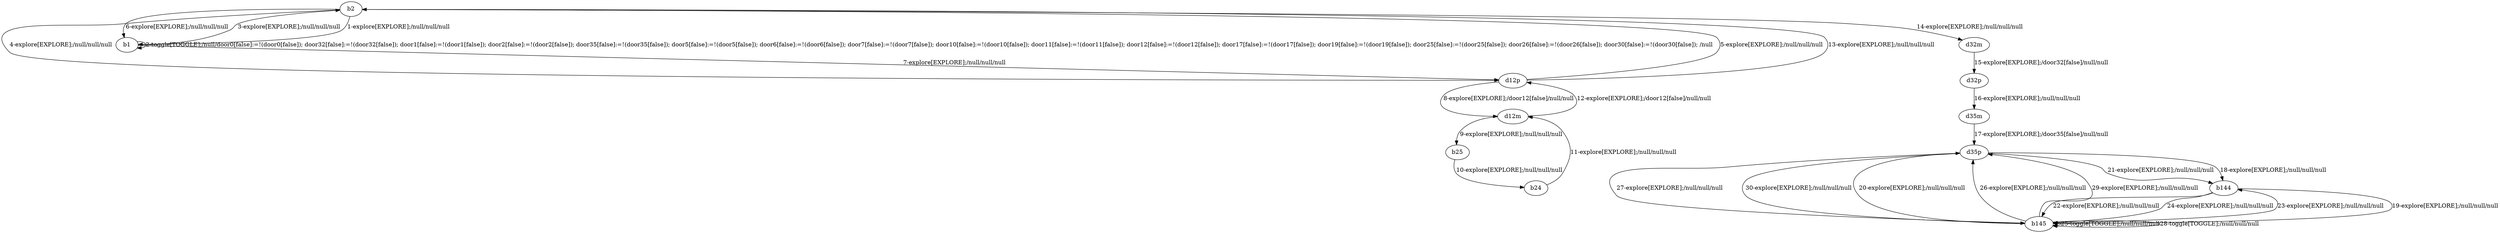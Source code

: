 # Total number of goals covered by this test: 1
# b145 --> d35p

digraph g {
"b2" -> "b1" [label = "1-explore[EXPLORE];/null/null/null"];
"b1" -> "b1" [label = "2-toggle[TOGGLE];/null/door0[false]:=!(door0[false]); door32[false]:=!(door32[false]); door1[false]:=!(door1[false]); door2[false]:=!(door2[false]); door35[false]:=!(door35[false]); door5[false]:=!(door5[false]); door6[false]:=!(door6[false]); door7[false]:=!(door7[false]); door10[false]:=!(door10[false]); door11[false]:=!(door11[false]); door12[false]:=!(door12[false]); door17[false]:=!(door17[false]); door19[false]:=!(door19[false]); door25[false]:=!(door25[false]); door26[false]:=!(door26[false]); door30[false]:=!(door30[false]); /null"];
"b1" -> "b2" [label = "3-explore[EXPLORE];/null/null/null"];
"b2" -> "d12p" [label = "4-explore[EXPLORE];/null/null/null"];
"d12p" -> "b2" [label = "5-explore[EXPLORE];/null/null/null"];
"b2" -> "b1" [label = "6-explore[EXPLORE];/null/null/null"];
"b1" -> "d12p" [label = "7-explore[EXPLORE];/null/null/null"];
"d12p" -> "d12m" [label = "8-explore[EXPLORE];/door12[false]/null/null"];
"d12m" -> "b25" [label = "9-explore[EXPLORE];/null/null/null"];
"b25" -> "b24" [label = "10-explore[EXPLORE];/null/null/null"];
"b24" -> "d12m" [label = "11-explore[EXPLORE];/null/null/null"];
"d12m" -> "d12p" [label = "12-explore[EXPLORE];/door12[false]/null/null"];
"d12p" -> "b2" [label = "13-explore[EXPLORE];/null/null/null"];
"b2" -> "d32m" [label = "14-explore[EXPLORE];/null/null/null"];
"d32m" -> "d32p" [label = "15-explore[EXPLORE];/door32[false]/null/null"];
"d32p" -> "d35m" [label = "16-explore[EXPLORE];/null/null/null"];
"d35m" -> "d35p" [label = "17-explore[EXPLORE];/door35[false]/null/null"];
"d35p" -> "b144" [label = "18-explore[EXPLORE];/null/null/null"];
"b144" -> "b145" [label = "19-explore[EXPLORE];/null/null/null"];
"b145" -> "d35p" [label = "20-explore[EXPLORE];/null/null/null"];
"d35p" -> "b144" [label = "21-explore[EXPLORE];/null/null/null"];
"b144" -> "b145" [label = "22-explore[EXPLORE];/null/null/null"];
"b145" -> "b144" [label = "23-explore[EXPLORE];/null/null/null"];
"b144" -> "b145" [label = "24-explore[EXPLORE];/null/null/null"];
"b145" -> "b145" [label = "25-toggle[TOGGLE];/null/null/null"];
"b145" -> "d35p" [label = "26-explore[EXPLORE];/null/null/null"];
"d35p" -> "b145" [label = "27-explore[EXPLORE];/null/null/null"];
"b145" -> "b145" [label = "28-toggle[TOGGLE];/null/null/null"];
"b145" -> "d35p" [label = "29-explore[EXPLORE];/null/null/null"];
"d35p" -> "b145" [label = "30-explore[EXPLORE];/null/null/null"];
}